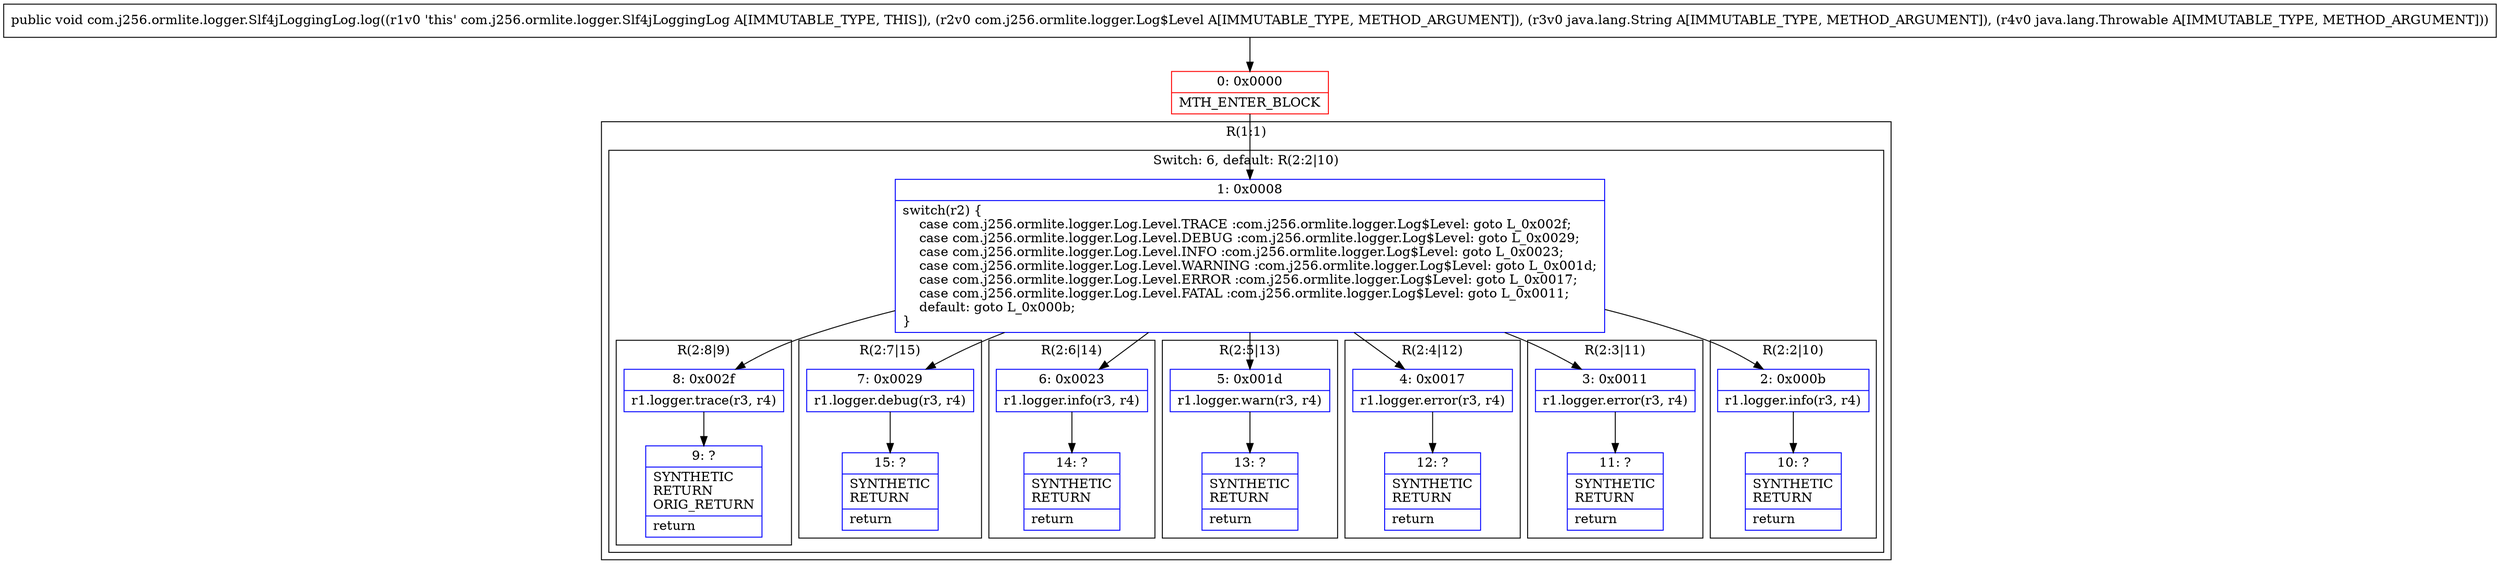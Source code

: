 digraph "CFG forcom.j256.ormlite.logger.Slf4jLoggingLog.log(Lcom\/j256\/ormlite\/logger\/Log$Level;Ljava\/lang\/String;Ljava\/lang\/Throwable;)V" {
subgraph cluster_Region_1516882283 {
label = "R(1:1)";
node [shape=record,color=blue];
subgraph cluster_SwitchRegion_1106981832 {
label = "Switch: 6, default: R(2:2|10)";
node [shape=record,color=blue];
Node_1 [shape=record,label="{1\:\ 0x0008|switch(r2) \{\l    case com.j256.ormlite.logger.Log.Level.TRACE :com.j256.ormlite.logger.Log$Level: goto L_0x002f;\l    case com.j256.ormlite.logger.Log.Level.DEBUG :com.j256.ormlite.logger.Log$Level: goto L_0x0029;\l    case com.j256.ormlite.logger.Log.Level.INFO :com.j256.ormlite.logger.Log$Level: goto L_0x0023;\l    case com.j256.ormlite.logger.Log.Level.WARNING :com.j256.ormlite.logger.Log$Level: goto L_0x001d;\l    case com.j256.ormlite.logger.Log.Level.ERROR :com.j256.ormlite.logger.Log$Level: goto L_0x0017;\l    case com.j256.ormlite.logger.Log.Level.FATAL :com.j256.ormlite.logger.Log$Level: goto L_0x0011;\l    default: goto L_0x000b;\l\}\l}"];
subgraph cluster_Region_1247993989 {
label = "R(2:8|9)";
node [shape=record,color=blue];
Node_8 [shape=record,label="{8\:\ 0x002f|r1.logger.trace(r3, r4)\l}"];
Node_9 [shape=record,label="{9\:\ ?|SYNTHETIC\lRETURN\lORIG_RETURN\l|return\l}"];
}
subgraph cluster_Region_1360875420 {
label = "R(2:7|15)";
node [shape=record,color=blue];
Node_7 [shape=record,label="{7\:\ 0x0029|r1.logger.debug(r3, r4)\l}"];
Node_15 [shape=record,label="{15\:\ ?|SYNTHETIC\lRETURN\l|return\l}"];
}
subgraph cluster_Region_1160508997 {
label = "R(2:6|14)";
node [shape=record,color=blue];
Node_6 [shape=record,label="{6\:\ 0x0023|r1.logger.info(r3, r4)\l}"];
Node_14 [shape=record,label="{14\:\ ?|SYNTHETIC\lRETURN\l|return\l}"];
}
subgraph cluster_Region_1574365275 {
label = "R(2:5|13)";
node [shape=record,color=blue];
Node_5 [shape=record,label="{5\:\ 0x001d|r1.logger.warn(r3, r4)\l}"];
Node_13 [shape=record,label="{13\:\ ?|SYNTHETIC\lRETURN\l|return\l}"];
}
subgraph cluster_Region_15556012 {
label = "R(2:4|12)";
node [shape=record,color=blue];
Node_4 [shape=record,label="{4\:\ 0x0017|r1.logger.error(r3, r4)\l}"];
Node_12 [shape=record,label="{12\:\ ?|SYNTHETIC\lRETURN\l|return\l}"];
}
subgraph cluster_Region_993493890 {
label = "R(2:3|11)";
node [shape=record,color=blue];
Node_3 [shape=record,label="{3\:\ 0x0011|r1.logger.error(r3, r4)\l}"];
Node_11 [shape=record,label="{11\:\ ?|SYNTHETIC\lRETURN\l|return\l}"];
}
subgraph cluster_Region_565494655 {
label = "R(2:2|10)";
node [shape=record,color=blue];
Node_2 [shape=record,label="{2\:\ 0x000b|r1.logger.info(r3, r4)\l}"];
Node_10 [shape=record,label="{10\:\ ?|SYNTHETIC\lRETURN\l|return\l}"];
}
}
}
Node_0 [shape=record,color=red,label="{0\:\ 0x0000|MTH_ENTER_BLOCK\l}"];
MethodNode[shape=record,label="{public void com.j256.ormlite.logger.Slf4jLoggingLog.log((r1v0 'this' com.j256.ormlite.logger.Slf4jLoggingLog A[IMMUTABLE_TYPE, THIS]), (r2v0 com.j256.ormlite.logger.Log$Level A[IMMUTABLE_TYPE, METHOD_ARGUMENT]), (r3v0 java.lang.String A[IMMUTABLE_TYPE, METHOD_ARGUMENT]), (r4v0 java.lang.Throwable A[IMMUTABLE_TYPE, METHOD_ARGUMENT])) }"];
MethodNode -> Node_0;
Node_1 -> Node_2;
Node_1 -> Node_3;
Node_1 -> Node_4;
Node_1 -> Node_5;
Node_1 -> Node_6;
Node_1 -> Node_7;
Node_1 -> Node_8;
Node_8 -> Node_9;
Node_7 -> Node_15;
Node_6 -> Node_14;
Node_5 -> Node_13;
Node_4 -> Node_12;
Node_3 -> Node_11;
Node_2 -> Node_10;
Node_0 -> Node_1;
}


